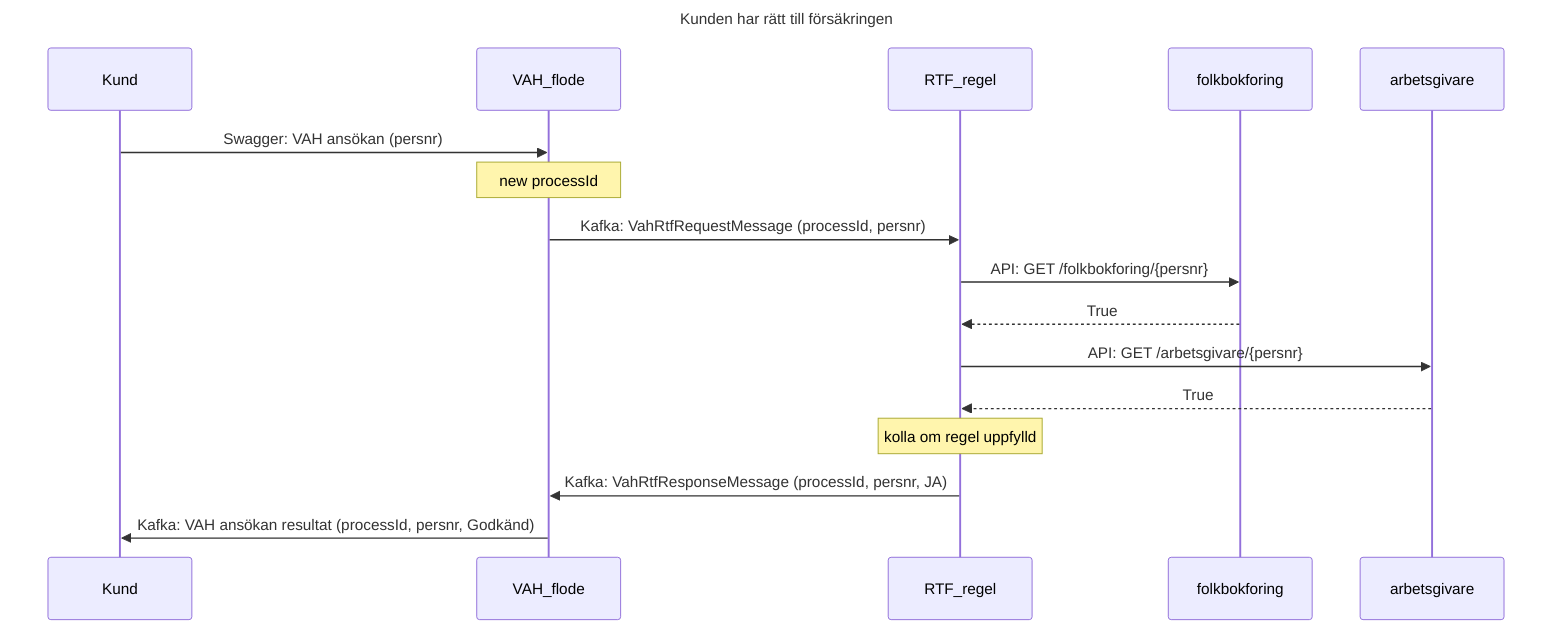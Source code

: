 sequenceDiagram
    title Kunden har rätt till försäkringen
    participant Kund
    participant VAH_flode
    participant RTF_regel
    participant folkbokforing
    participant arbetsgivare

    Kund ->> VAH_flode: Swagger: VAH ansökan (persnr)
    note over VAH_flode: new processId
    VAH_flode ->> RTF_regel: Kafka: VahRtfRequestMessage (processId, persnr)
    RTF_regel ->> folkbokforing: API: GET /folkbokforing/{persnr}
    folkbokforing -->> RTF_regel: True
    RTF_regel ->> arbetsgivare: API:  GET /arbetsgivare/{persnr}
    arbetsgivare -->> RTF_regel: True
    note over RTF_regel: kolla om regel uppfylld
    RTF_regel ->> VAH_flode: Kafka: VahRtfResponseMessage (processId, persnr, JA)
    VAH_flode ->> Kund: Kafka: VAH ansökan resultat (processId, persnr, Godkänd)